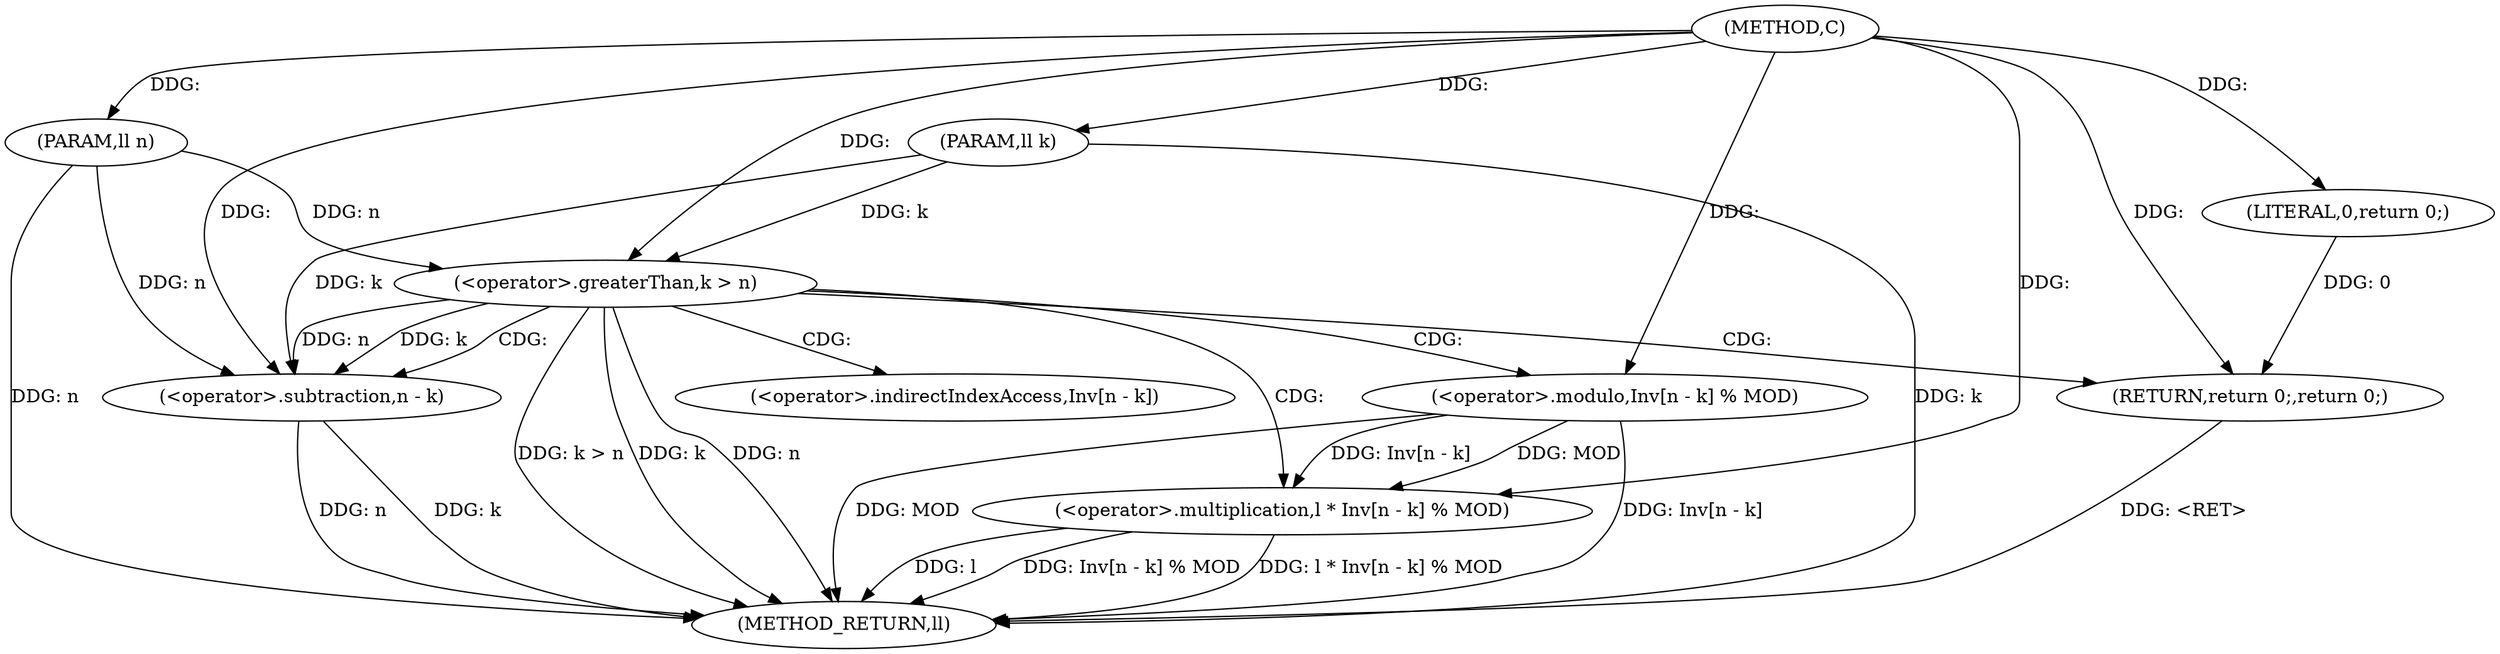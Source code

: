 digraph "C" {  
"1000198" [label = "(METHOD,C)" ]
"1000217" [label = "(METHOD_RETURN,ll)" ]
"1000199" [label = "(PARAM,ll n)" ]
"1000200" [label = "(PARAM,ll k)" ]
"1000208" [label = "(<operator>.multiplication,l * Inv[n - k] % MOD)" ]
"1000203" [label = "(<operator>.greaterThan,k > n)" ]
"1000206" [label = "(RETURN,return 0;,return 0;)" ]
"1000207" [label = "(LITERAL,0,return 0;)" ]
"1000210" [label = "(<operator>.modulo,Inv[n - k] % MOD)" ]
"1000213" [label = "(<operator>.subtraction,n - k)" ]
"1000211" [label = "(<operator>.indirectIndexAccess,Inv[n - k])" ]
  "1000206" -> "1000217"  [ label = "DDG: <RET>"] 
  "1000199" -> "1000217"  [ label = "DDG: n"] 
  "1000200" -> "1000217"  [ label = "DDG: k"] 
  "1000203" -> "1000217"  [ label = "DDG: k"] 
  "1000203" -> "1000217"  [ label = "DDG: n"] 
  "1000203" -> "1000217"  [ label = "DDG: k > n"] 
  "1000213" -> "1000217"  [ label = "DDG: n"] 
  "1000213" -> "1000217"  [ label = "DDG: k"] 
  "1000210" -> "1000217"  [ label = "DDG: Inv[n - k]"] 
  "1000208" -> "1000217"  [ label = "DDG: Inv[n - k] % MOD"] 
  "1000208" -> "1000217"  [ label = "DDG: l * Inv[n - k] % MOD"] 
  "1000208" -> "1000217"  [ label = "DDG: l"] 
  "1000210" -> "1000217"  [ label = "DDG: MOD"] 
  "1000198" -> "1000199"  [ label = "DDG: "] 
  "1000198" -> "1000200"  [ label = "DDG: "] 
  "1000207" -> "1000206"  [ label = "DDG: 0"] 
  "1000198" -> "1000206"  [ label = "DDG: "] 
  "1000198" -> "1000208"  [ label = "DDG: "] 
  "1000210" -> "1000208"  [ label = "DDG: MOD"] 
  "1000210" -> "1000208"  [ label = "DDG: Inv[n - k]"] 
  "1000200" -> "1000203"  [ label = "DDG: k"] 
  "1000198" -> "1000203"  [ label = "DDG: "] 
  "1000199" -> "1000203"  [ label = "DDG: n"] 
  "1000198" -> "1000207"  [ label = "DDG: "] 
  "1000198" -> "1000210"  [ label = "DDG: "] 
  "1000203" -> "1000213"  [ label = "DDG: n"] 
  "1000199" -> "1000213"  [ label = "DDG: n"] 
  "1000198" -> "1000213"  [ label = "DDG: "] 
  "1000203" -> "1000213"  [ label = "DDG: k"] 
  "1000200" -> "1000213"  [ label = "DDG: k"] 
  "1000203" -> "1000210"  [ label = "CDG: "] 
  "1000203" -> "1000208"  [ label = "CDG: "] 
  "1000203" -> "1000206"  [ label = "CDG: "] 
  "1000203" -> "1000213"  [ label = "CDG: "] 
  "1000203" -> "1000211"  [ label = "CDG: "] 
}

